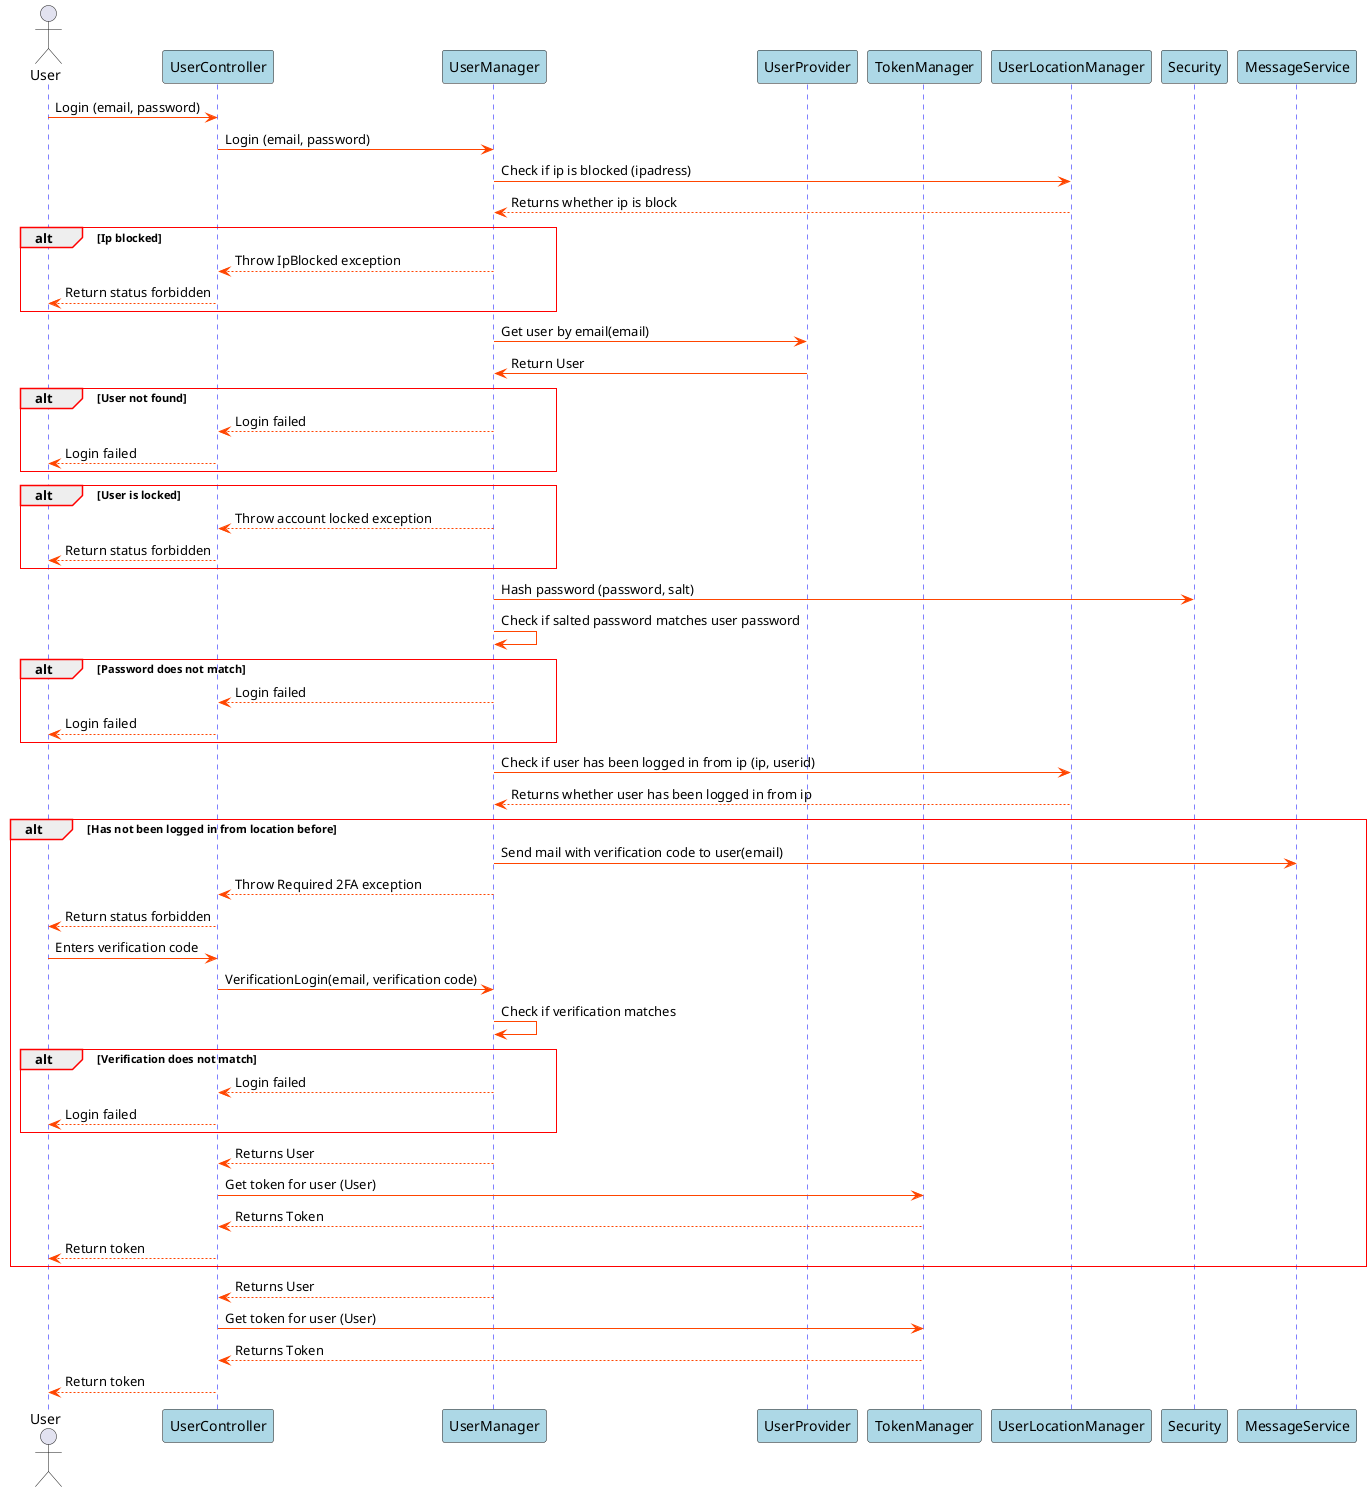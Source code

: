 @startuml Login SD

skinparam sequence {
    GroupBorderColor red
    GroupBorderThickness 1

    ArrowColor orangered

    LifeLineBorderColor blue

    ParticipantBackgroundColor lightblue
}

actor User
participant UserController
participant UserManager
participant UserProvider
participant TokenManager
participant UserLocationManager
participant Security

User->UserController: Login (email, password)
UserController->UserManager: Login (email, password)
UserManager->UserLocationManager: Check if ip is blocked (ipadress)
UserLocationManager-->UserManager: Returns whether ip is block

alt Ip blocked
UserManager-->UserController: Throw IpBlocked exception
UserController-->User: Return status forbidden
end

UserManager->UserProvider: Get user by email(email)
UserProvider->UserManager: Return User


alt User not found

UserManager-->UserController: Login failed
UserController-->User: Login failed

end

alt User is locked

UserManager-->UserController: Throw account locked exception
UserController-->User: Return status forbidden

end

UserManager->Security: Hash password (password, salt)
UserManager->UserManager: Check if salted password matches user password

alt Password does not match

UserManager-->UserController: Login failed
UserController-->User: Login failed

end


UserManager->UserLocationManager: Check if user has been logged in from ip (ip, userid)
UserLocationManager-->UserManager: Returns whether user has been logged in from ip

alt Has not been logged in from location before

UserManager->MessageService: Send mail with verification code to user(email)
UserManager-->UserController: Throw Required 2FA exception
UserController-->User: Return status forbidden
User->UserController: Enters verification code
UserController->UserManager: VerificationLogin(email, verification code)
UserManager->UserManager: Check if verification matches
alt Verification does not match

UserManager-->UserController: Login failed
UserController-->User: Login failed

end
UserManager-->UserController: Returns User
UserController->TokenManager: Get token for user (User)
TokenManager-->UserController: Returns Token
UserController-->User: Return token
end

UserManager-->UserController: Returns User
UserController->TokenManager: Get token for user (User)
TokenManager-->UserController: Returns Token

UserController-->User: Return token

@enduml